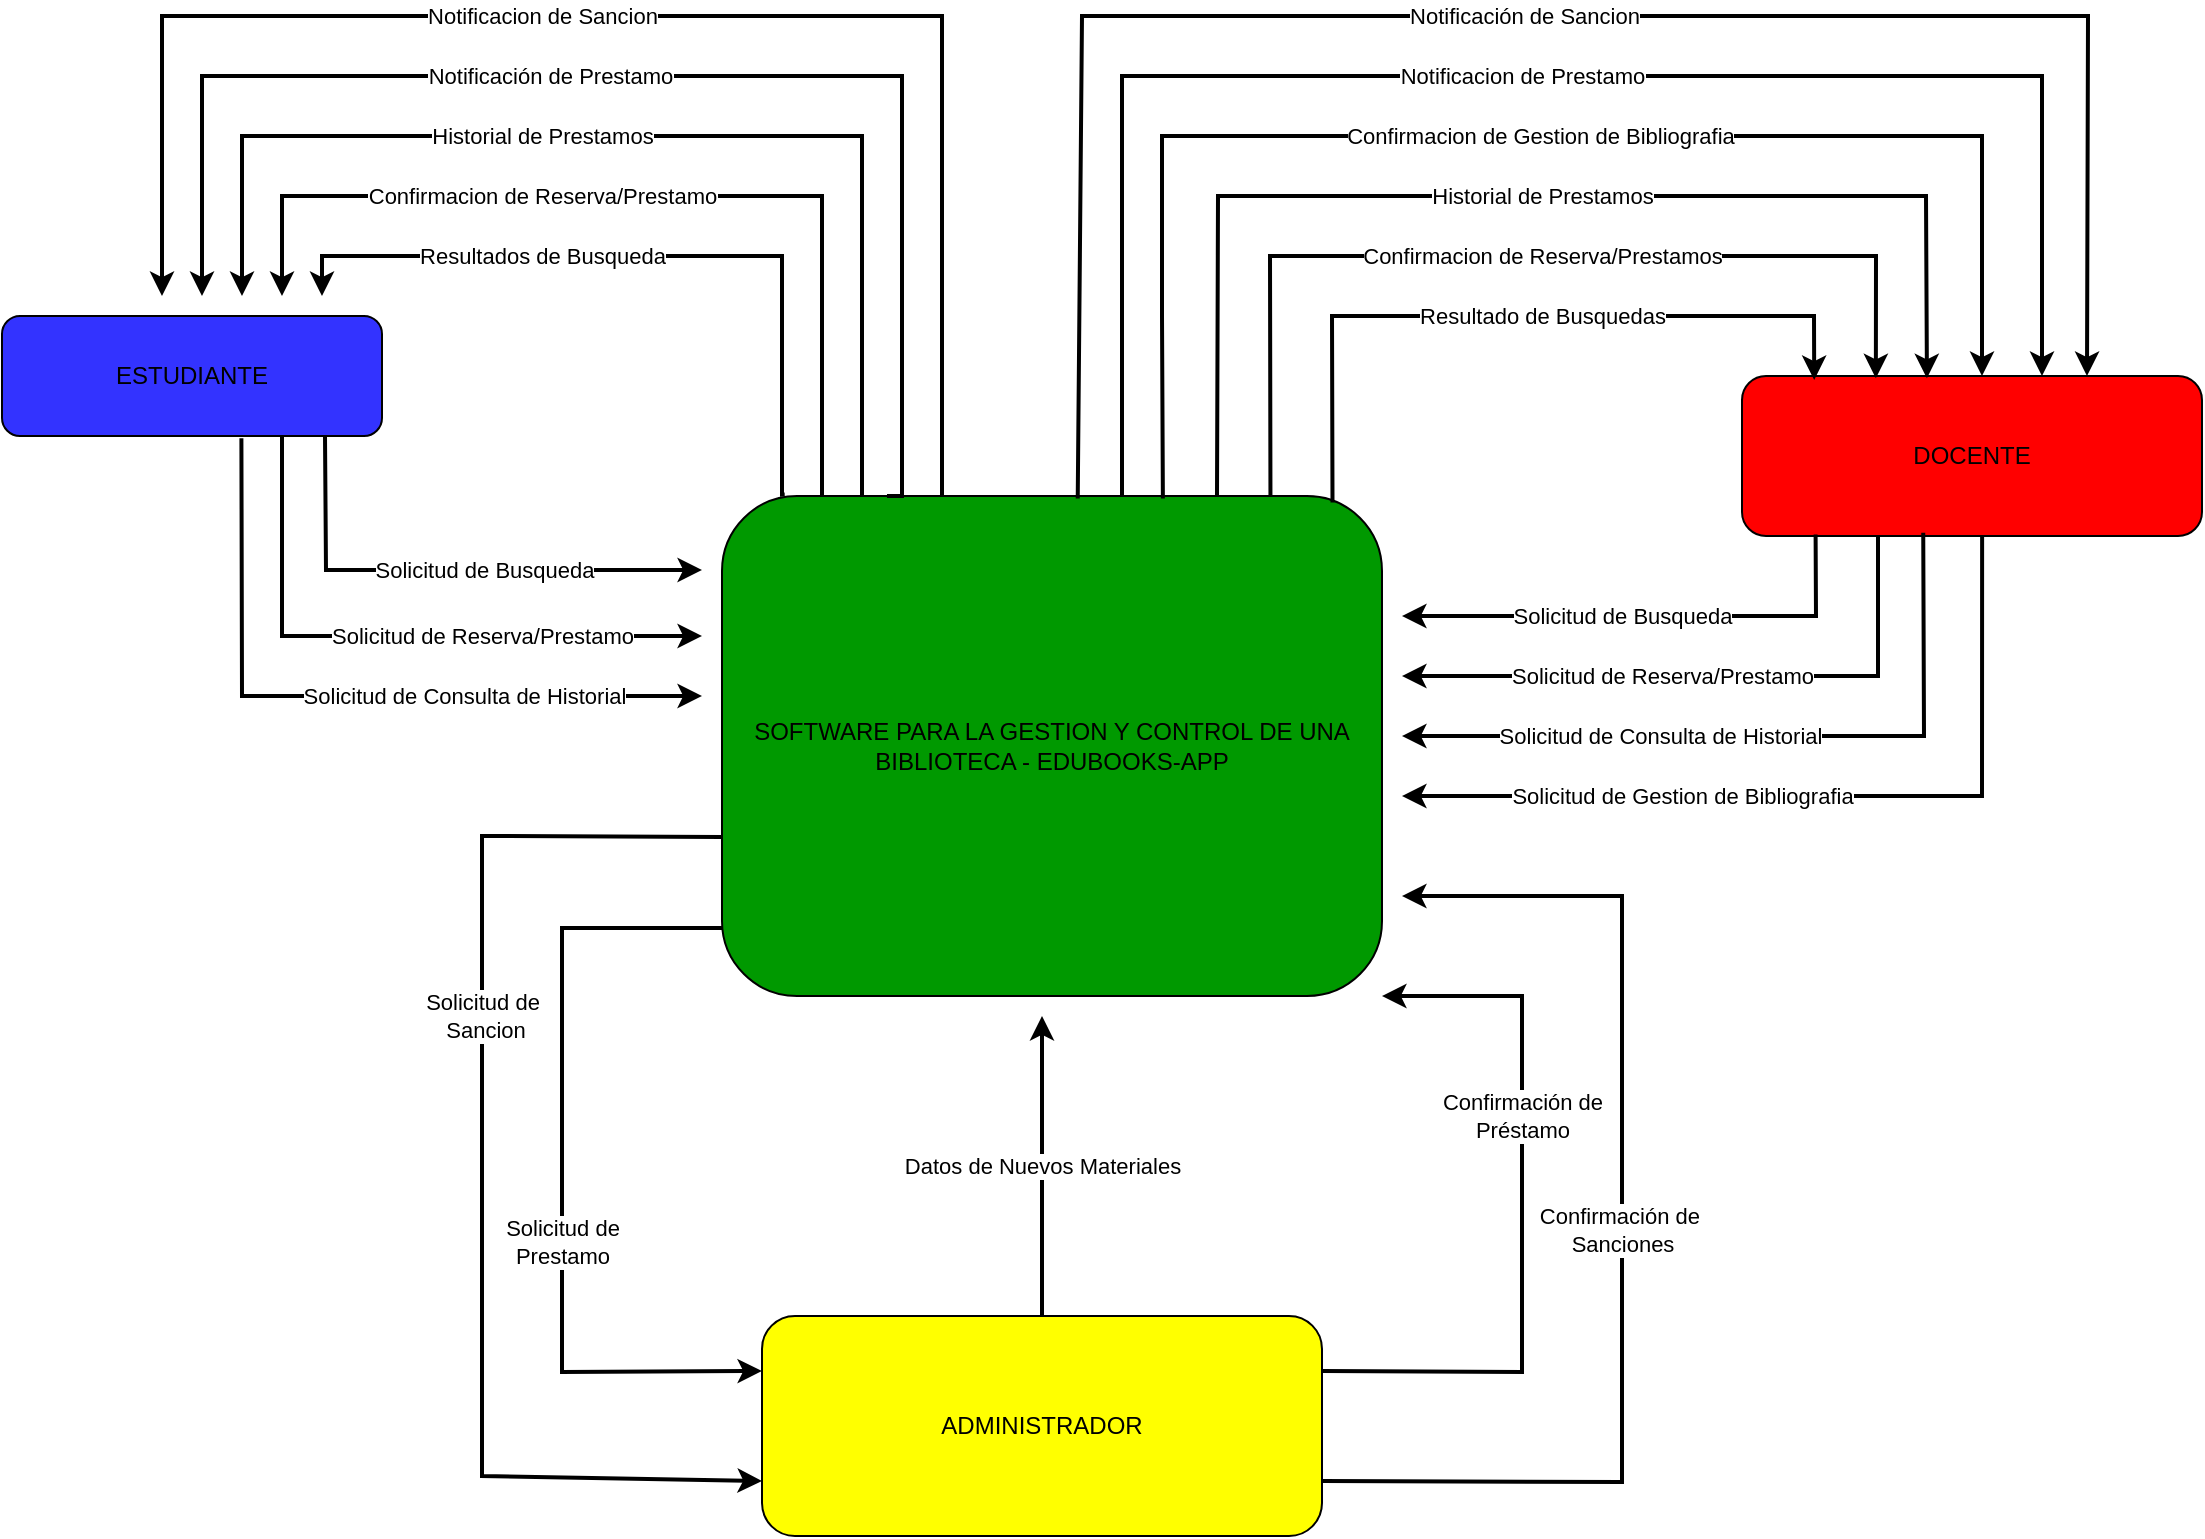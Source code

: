 <mxfile version="28.2.0">
  <diagram name="Página-1" id="y0MVLID2ItpNHWK4xFgC">
    <mxGraphModel dx="2323" dy="1923" grid="1" gridSize="10" guides="1" tooltips="1" connect="1" arrows="1" fold="1" page="1" pageScale="1" pageWidth="827" pageHeight="1169" math="0" shadow="0">
      <root>
        <mxCell id="0" />
        <mxCell id="1" parent="0" />
        <mxCell id="H-wBPA1DH3OwSb-tIPfw-1" value="&lt;font style=&quot;vertical-align: inherit;&quot; dir=&quot;auto&quot;&gt;&lt;font style=&quot;vertical-align: inherit;&quot; dir=&quot;auto&quot;&gt;SOFTWARE PARA LA GESTION Y CONTROL DE UNA BIBLIOTECA - EDUBOOKS-APP&lt;/font&gt;&lt;/font&gt;" style="rounded=1;whiteSpace=wrap;html=1;fillColor=#009900;" vertex="1" parent="1">
          <mxGeometry x="280" y="170" width="330" height="250" as="geometry" />
        </mxCell>
        <mxCell id="H-wBPA1DH3OwSb-tIPfw-3" value="&lt;font style=&quot;vertical-align: inherit;&quot; dir=&quot;auto&quot;&gt;&lt;font style=&quot;vertical-align: inherit;&quot; dir=&quot;auto&quot;&gt;ESTUDIANTE&lt;/font&gt;&lt;/font&gt;" style="rounded=1;whiteSpace=wrap;html=1;fillColor=#3333FF;" vertex="1" parent="1">
          <mxGeometry x="-80" y="80" width="190" height="60" as="geometry" />
        </mxCell>
        <mxCell id="H-wBPA1DH3OwSb-tIPfw-4" value="&lt;font style=&quot;vertical-align: inherit;&quot; dir=&quot;auto&quot;&gt;&lt;font style=&quot;vertical-align: inherit;&quot; dir=&quot;auto&quot;&gt;DOCENTE&lt;/font&gt;&lt;/font&gt;" style="rounded=1;whiteSpace=wrap;html=1;fillColor=#FF0000;" vertex="1" parent="1">
          <mxGeometry x="790" y="110" width="230" height="80" as="geometry" />
        </mxCell>
        <mxCell id="H-wBPA1DH3OwSb-tIPfw-5" value="&lt;font style=&quot;vertical-align: inherit;&quot; dir=&quot;auto&quot;&gt;&lt;font style=&quot;vertical-align: inherit;&quot; dir=&quot;auto&quot;&gt;ADMINISTRADOR&lt;/font&gt;&lt;/font&gt;" style="rounded=1;whiteSpace=wrap;html=1;fillColor=#FFFF00;" vertex="1" parent="1">
          <mxGeometry x="300" y="580" width="280" height="110" as="geometry" />
        </mxCell>
        <mxCell id="H-wBPA1DH3OwSb-tIPfw-6" value="" style="endArrow=classic;html=1;rounded=0;edgeStyle=orthogonalEdgeStyle;strokeWidth=2;" edge="1" parent="1">
          <mxGeometry relative="1" as="geometry">
            <mxPoint x="390" y="170" as="sourcePoint" />
            <mxPoint y="70" as="targetPoint" />
            <Array as="points">
              <mxPoint x="390" y="-70" />
              <mxPoint y="-70" />
              <mxPoint y="60" />
            </Array>
          </mxGeometry>
        </mxCell>
        <mxCell id="H-wBPA1DH3OwSb-tIPfw-7" value="&lt;font style=&quot;vertical-align: inherit;&quot; dir=&quot;auto&quot;&gt;&lt;font style=&quot;vertical-align: inherit;&quot; dir=&quot;auto&quot;&gt;Notificacion de Sancion&lt;/font&gt;&lt;/font&gt;" style="edgeLabel;resizable=0;html=1;;align=center;verticalAlign=middle;" connectable="0" vertex="1" parent="H-wBPA1DH3OwSb-tIPfw-6">
          <mxGeometry relative="1" as="geometry">
            <mxPoint x="-55" as="offset" />
          </mxGeometry>
        </mxCell>
        <mxCell id="H-wBPA1DH3OwSb-tIPfw-9" value="" style="endArrow=classic;html=1;rounded=0;edgeStyle=orthogonalEdgeStyle;exitX=0.25;exitY=0;exitDx=0;exitDy=0;strokeWidth=2;" edge="1" parent="1" source="H-wBPA1DH3OwSb-tIPfw-1">
          <mxGeometry relative="1" as="geometry">
            <mxPoint x="370" y="140" as="sourcePoint" />
            <mxPoint x="20" y="70" as="targetPoint" />
            <Array as="points">
              <mxPoint x="370" y="-40" />
              <mxPoint x="20" y="-40" />
            </Array>
          </mxGeometry>
        </mxCell>
        <mxCell id="H-wBPA1DH3OwSb-tIPfw-10" value="&lt;font style=&quot;vertical-align: inherit;&quot; dir=&quot;auto&quot;&gt;&lt;font style=&quot;vertical-align: inherit;&quot; dir=&quot;auto&quot;&gt;&lt;font style=&quot;vertical-align: inherit;&quot; dir=&quot;auto&quot;&gt;&lt;font style=&quot;vertical-align: inherit;&quot; dir=&quot;auto&quot;&gt;Notificación de Prestamo&lt;/font&gt;&lt;/font&gt;&lt;/font&gt;&lt;/font&gt;" style="edgeLabel;resizable=0;html=1;;align=center;verticalAlign=middle;" connectable="0" vertex="1" parent="H-wBPA1DH3OwSb-tIPfw-9">
          <mxGeometry relative="1" as="geometry">
            <mxPoint x="-55" as="offset" />
          </mxGeometry>
        </mxCell>
        <mxCell id="H-wBPA1DH3OwSb-tIPfw-12" value="" style="endArrow=classic;html=1;rounded=0;edgeStyle=orthogonalEdgeStyle;strokeWidth=2;" edge="1" parent="1">
          <mxGeometry relative="1" as="geometry">
            <mxPoint x="350" y="170" as="sourcePoint" />
            <mxPoint x="40" y="70" as="targetPoint" />
            <Array as="points">
              <mxPoint x="350" y="-10" />
              <mxPoint x="40" y="-10" />
              <mxPoint x="40" y="60" />
            </Array>
          </mxGeometry>
        </mxCell>
        <mxCell id="H-wBPA1DH3OwSb-tIPfw-13" value="&lt;font style=&quot;vertical-align: inherit;&quot; dir=&quot;auto&quot;&gt;&lt;font style=&quot;vertical-align: inherit;&quot; dir=&quot;auto&quot;&gt;Historial de Prestamos&lt;/font&gt;&lt;/font&gt;" style="edgeLabel;resizable=0;html=1;;align=center;verticalAlign=middle;" connectable="0" vertex="1" parent="H-wBPA1DH3OwSb-tIPfw-12">
          <mxGeometry relative="1" as="geometry">
            <mxPoint x="-55" as="offset" />
          </mxGeometry>
        </mxCell>
        <mxCell id="H-wBPA1DH3OwSb-tIPfw-14" value="" style="endArrow=classic;html=1;rounded=0;edgeStyle=orthogonalEdgeStyle;strokeWidth=2;" edge="1" parent="1">
          <mxGeometry relative="1" as="geometry">
            <mxPoint x="330" y="170" as="sourcePoint" />
            <mxPoint x="60" y="70" as="targetPoint" />
            <Array as="points">
              <mxPoint x="330" y="20" />
              <mxPoint x="60" y="20" />
            </Array>
          </mxGeometry>
        </mxCell>
        <mxCell id="H-wBPA1DH3OwSb-tIPfw-15" value="&lt;font style=&quot;vertical-align: inherit;&quot; dir=&quot;auto&quot;&gt;&lt;font style=&quot;vertical-align: inherit;&quot; dir=&quot;auto&quot;&gt;Confirmacion de Reserva/Prestamo&lt;/font&gt;&lt;/font&gt;" style="edgeLabel;resizable=0;html=1;;align=center;verticalAlign=middle;" connectable="0" vertex="1" parent="H-wBPA1DH3OwSb-tIPfw-14">
          <mxGeometry relative="1" as="geometry">
            <mxPoint x="-55" as="offset" />
          </mxGeometry>
        </mxCell>
        <mxCell id="H-wBPA1DH3OwSb-tIPfw-16" value="" style="endArrow=classic;html=1;rounded=0;edgeStyle=orthogonalEdgeStyle;exitX=0.095;exitY=-0.003;exitDx=0;exitDy=0;exitPerimeter=0;strokeWidth=2;" edge="1" parent="1" source="H-wBPA1DH3OwSb-tIPfw-1">
          <mxGeometry relative="1" as="geometry">
            <mxPoint x="310" y="200" as="sourcePoint" />
            <mxPoint x="80" y="70" as="targetPoint" />
            <Array as="points">
              <mxPoint x="310" y="169" />
              <mxPoint x="310" y="50" />
              <mxPoint x="80" y="50" />
            </Array>
          </mxGeometry>
        </mxCell>
        <mxCell id="H-wBPA1DH3OwSb-tIPfw-17" value="&lt;font style=&quot;vertical-align: inherit;&quot; dir=&quot;auto&quot;&gt;&lt;font style=&quot;vertical-align: inherit;&quot; dir=&quot;auto&quot;&gt;Resultados de Busqueda&lt;/font&gt;&lt;/font&gt;" style="edgeLabel;resizable=0;html=1;;align=center;verticalAlign=middle;" connectable="0" vertex="1" parent="H-wBPA1DH3OwSb-tIPfw-16">
          <mxGeometry relative="1" as="geometry">
            <mxPoint x="-55" as="offset" />
          </mxGeometry>
        </mxCell>
        <mxCell id="H-wBPA1DH3OwSb-tIPfw-18" value="" style="endArrow=classic;html=1;rounded=0;exitX=0.85;exitY=1.003;exitDx=0;exitDy=0;exitPerimeter=0;strokeWidth=2;" edge="1" parent="1" source="H-wBPA1DH3OwSb-tIPfw-3">
          <mxGeometry relative="1" as="geometry">
            <mxPoint x="30" y="210" as="sourcePoint" />
            <mxPoint x="270" y="207" as="targetPoint" />
            <Array as="points">
              <mxPoint x="82" y="207" />
            </Array>
          </mxGeometry>
        </mxCell>
        <mxCell id="H-wBPA1DH3OwSb-tIPfw-19" value="&lt;font style=&quot;vertical-align: inherit;&quot; dir=&quot;auto&quot;&gt;&lt;font style=&quot;vertical-align: inherit;&quot; dir=&quot;auto&quot;&gt;Solicitud de Busqueda&lt;/font&gt;&lt;/font&gt;" style="edgeLabel;resizable=0;html=1;;align=center;verticalAlign=middle;" connectable="0" vertex="1" parent="H-wBPA1DH3OwSb-tIPfw-18">
          <mxGeometry relative="1" as="geometry">
            <mxPoint x="18" as="offset" />
          </mxGeometry>
        </mxCell>
        <mxCell id="H-wBPA1DH3OwSb-tIPfw-20" value="" style="endArrow=classic;html=1;rounded=0;exitX=0.85;exitY=1.003;exitDx=0;exitDy=0;exitPerimeter=0;strokeWidth=2;" edge="1" parent="1">
          <mxGeometry relative="1" as="geometry">
            <mxPoint x="60" y="140" as="sourcePoint" />
            <mxPoint x="270" y="240" as="targetPoint" />
            <Array as="points">
              <mxPoint x="60" y="240" />
            </Array>
          </mxGeometry>
        </mxCell>
        <mxCell id="H-wBPA1DH3OwSb-tIPfw-21" value="&lt;font style=&quot;vertical-align: inherit;&quot; dir=&quot;auto&quot;&gt;&lt;font style=&quot;vertical-align: inherit;&quot; dir=&quot;auto&quot;&gt;Solicitud de Reserva/Prestamo&lt;/font&gt;&lt;/font&gt;" style="edgeLabel;resizable=0;html=1;;align=center;verticalAlign=middle;" connectable="0" vertex="1" parent="H-wBPA1DH3OwSb-tIPfw-20">
          <mxGeometry relative="1" as="geometry">
            <mxPoint x="45" as="offset" />
          </mxGeometry>
        </mxCell>
        <mxCell id="H-wBPA1DH3OwSb-tIPfw-22" value="" style="endArrow=classic;html=1;rounded=0;exitX=0.63;exitY=1.018;exitDx=0;exitDy=0;exitPerimeter=0;strokeWidth=2;" edge="1" parent="1" source="H-wBPA1DH3OwSb-tIPfw-3">
          <mxGeometry relative="1" as="geometry">
            <mxPoint x="40" y="150" as="sourcePoint" />
            <mxPoint x="270" y="270" as="targetPoint" />
            <Array as="points">
              <mxPoint x="40" y="270" />
            </Array>
          </mxGeometry>
        </mxCell>
        <mxCell id="H-wBPA1DH3OwSb-tIPfw-23" value="&lt;font style=&quot;vertical-align: inherit;&quot; dir=&quot;auto&quot;&gt;&lt;font style=&quot;vertical-align: inherit;&quot; dir=&quot;auto&quot;&gt;Solicitud de Consulta de Historial&lt;/font&gt;&lt;/font&gt;" style="edgeLabel;resizable=0;html=1;;align=center;verticalAlign=middle;" connectable="0" vertex="1" parent="H-wBPA1DH3OwSb-tIPfw-22">
          <mxGeometry relative="1" as="geometry">
            <mxPoint x="60" as="offset" />
          </mxGeometry>
        </mxCell>
        <mxCell id="H-wBPA1DH3OwSb-tIPfw-32" value="" style="endArrow=classic;html=1;rounded=0;exitX=0.539;exitY=0.005;exitDx=0;exitDy=0;exitPerimeter=0;entryX=0.75;entryY=0;entryDx=0;entryDy=0;strokeWidth=2;" edge="1" parent="1" source="H-wBPA1DH3OwSb-tIPfw-1" target="H-wBPA1DH3OwSb-tIPfw-4">
          <mxGeometry relative="1" as="geometry">
            <mxPoint x="550" y="110" as="sourcePoint" />
            <mxPoint x="940" y="80" as="targetPoint" />
            <Array as="points">
              <mxPoint x="460" y="-70" />
              <mxPoint x="963" y="-70" />
            </Array>
          </mxGeometry>
        </mxCell>
        <mxCell id="H-wBPA1DH3OwSb-tIPfw-33" value="&lt;font style=&quot;vertical-align: inherit;&quot; dir=&quot;auto&quot;&gt;&lt;font style=&quot;vertical-align: inherit;&quot; dir=&quot;auto&quot;&gt;&lt;font style=&quot;vertical-align: inherit;&quot; dir=&quot;auto&quot;&gt;&lt;font style=&quot;vertical-align: inherit;&quot; dir=&quot;auto&quot;&gt;Notificación de Sancion&lt;/font&gt;&lt;/font&gt;&lt;/font&gt;&lt;/font&gt;" style="edgeLabel;resizable=0;html=1;;align=center;verticalAlign=middle;" connectable="0" vertex="1" parent="H-wBPA1DH3OwSb-tIPfw-32">
          <mxGeometry relative="1" as="geometry" />
        </mxCell>
        <mxCell id="H-wBPA1DH3OwSb-tIPfw-34" value="" style="endArrow=classic;html=1;rounded=0;strokeWidth=2;" edge="1" parent="1">
          <mxGeometry relative="1" as="geometry">
            <mxPoint x="480" y="170" as="sourcePoint" />
            <mxPoint x="940" y="110" as="targetPoint" />
            <Array as="points">
              <mxPoint x="480" y="-40" />
              <mxPoint x="680" y="-40" />
              <mxPoint x="940" y="-40" />
            </Array>
          </mxGeometry>
        </mxCell>
        <mxCell id="H-wBPA1DH3OwSb-tIPfw-35" value="&lt;font style=&quot;vertical-align: inherit;&quot; dir=&quot;auto&quot;&gt;&lt;font style=&quot;vertical-align: inherit;&quot; dir=&quot;auto&quot;&gt;Notificacion de Prestamo&lt;/font&gt;&lt;/font&gt;" style="edgeLabel;resizable=0;html=1;;align=center;verticalAlign=middle;" connectable="0" vertex="1" parent="H-wBPA1DH3OwSb-tIPfw-34">
          <mxGeometry relative="1" as="geometry" />
        </mxCell>
        <mxCell id="H-wBPA1DH3OwSb-tIPfw-36" value="" style="endArrow=classic;html=1;rounded=0;exitX=0.668;exitY=0.005;exitDx=0;exitDy=0;exitPerimeter=0;strokeWidth=2;" edge="1" parent="1" source="H-wBPA1DH3OwSb-tIPfw-1">
          <mxGeometry relative="1" as="geometry">
            <mxPoint x="510" y="160" as="sourcePoint" />
            <mxPoint x="910" y="110" as="targetPoint" />
            <Array as="points">
              <mxPoint x="500" y="80" />
              <mxPoint x="500" y="-10" />
              <mxPoint x="650" y="-10" />
              <mxPoint x="910" y="-10" />
            </Array>
          </mxGeometry>
        </mxCell>
        <mxCell id="H-wBPA1DH3OwSb-tIPfw-37" value="&lt;font style=&quot;vertical-align: inherit;&quot; dir=&quot;auto&quot;&gt;&lt;font style=&quot;vertical-align: inherit;&quot; dir=&quot;auto&quot;&gt;Confirmacion de Gestion de Bibliografia&lt;/font&gt;&lt;/font&gt;" style="edgeLabel;resizable=0;html=1;;align=center;verticalAlign=middle;" connectable="0" vertex="1" parent="H-wBPA1DH3OwSb-tIPfw-36">
          <mxGeometry relative="1" as="geometry">
            <mxPoint x="15" as="offset" />
          </mxGeometry>
        </mxCell>
        <mxCell id="H-wBPA1DH3OwSb-tIPfw-38" value="" style="endArrow=classic;html=1;rounded=0;exitX=0.75;exitY=0;exitDx=0;exitDy=0;entryX=0.402;entryY=0.014;entryDx=0;entryDy=0;entryPerimeter=0;strokeWidth=2;" edge="1" parent="1" source="H-wBPA1DH3OwSb-tIPfw-1" target="H-wBPA1DH3OwSb-tIPfw-4">
          <mxGeometry relative="1" as="geometry">
            <mxPoint x="510" y="203" as="sourcePoint" />
            <mxPoint x="910" y="140" as="targetPoint" />
            <Array as="points">
              <mxPoint x="528" y="20" />
              <mxPoint x="650" y="20" />
              <mxPoint x="882" y="20" />
            </Array>
          </mxGeometry>
        </mxCell>
        <mxCell id="H-wBPA1DH3OwSb-tIPfw-39" value="&lt;font style=&quot;vertical-align: inherit;&quot; dir=&quot;auto&quot;&gt;&lt;font style=&quot;vertical-align: inherit;&quot; dir=&quot;auto&quot;&gt;Historial de Prestamos&lt;/font&gt;&lt;/font&gt;" style="edgeLabel;resizable=0;html=1;;align=center;verticalAlign=middle;" connectable="0" vertex="1" parent="H-wBPA1DH3OwSb-tIPfw-38">
          <mxGeometry relative="1" as="geometry">
            <mxPoint x="14" as="offset" />
          </mxGeometry>
        </mxCell>
        <mxCell id="H-wBPA1DH3OwSb-tIPfw-40" value="" style="endArrow=classic;html=1;rounded=0;exitX=0.831;exitY=0.001;exitDx=0;exitDy=0;entryX=0.291;entryY=0.014;entryDx=0;entryDy=0;entryPerimeter=0;exitPerimeter=0;strokeWidth=2;" edge="1" parent="1" source="H-wBPA1DH3OwSb-tIPfw-1" target="H-wBPA1DH3OwSb-tIPfw-4">
          <mxGeometry relative="1" as="geometry">
            <mxPoint x="530" y="200" as="sourcePoint" />
            <mxPoint x="884" y="141" as="targetPoint" />
            <Array as="points">
              <mxPoint x="554" y="50" />
              <mxPoint x="652" y="50" />
              <mxPoint x="857" y="50" />
            </Array>
          </mxGeometry>
        </mxCell>
        <mxCell id="H-wBPA1DH3OwSb-tIPfw-41" value="&lt;font style=&quot;vertical-align: inherit;&quot; dir=&quot;auto&quot;&gt;&lt;font style=&quot;vertical-align: inherit;&quot; dir=&quot;auto&quot;&gt;Confirmacion de Reserva/Prestamos&lt;/font&gt;&lt;/font&gt;" style="edgeLabel;resizable=0;html=1;;align=center;verticalAlign=middle;" connectable="0" vertex="1" parent="H-wBPA1DH3OwSb-tIPfw-40">
          <mxGeometry relative="1" as="geometry">
            <mxPoint x="14" as="offset" />
          </mxGeometry>
        </mxCell>
        <mxCell id="H-wBPA1DH3OwSb-tIPfw-42" value="" style="endArrow=classic;html=1;rounded=0;exitX=0.925;exitY=0.013;exitDx=0;exitDy=0;entryX=0.157;entryY=0.025;entryDx=0;entryDy=0;entryPerimeter=0;exitPerimeter=0;strokeWidth=2;" edge="1" parent="1" source="H-wBPA1DH3OwSb-tIPfw-1" target="H-wBPA1DH3OwSb-tIPfw-4">
          <mxGeometry relative="1" as="geometry">
            <mxPoint x="550" y="200" as="sourcePoint" />
            <mxPoint x="853" y="141" as="targetPoint" />
            <Array as="points">
              <mxPoint x="585" y="80" />
              <mxPoint x="648" y="80" />
              <mxPoint x="826" y="80" />
            </Array>
          </mxGeometry>
        </mxCell>
        <mxCell id="H-wBPA1DH3OwSb-tIPfw-43" value="&lt;font style=&quot;vertical-align: inherit;&quot; dir=&quot;auto&quot;&gt;&lt;font style=&quot;vertical-align: inherit;&quot; dir=&quot;auto&quot;&gt;Resultado de Busquedas&lt;/font&gt;&lt;/font&gt;" style="edgeLabel;resizable=0;html=1;;align=center;verticalAlign=middle;" connectable="0" vertex="1" parent="H-wBPA1DH3OwSb-tIPfw-42">
          <mxGeometry relative="1" as="geometry">
            <mxPoint x="15" as="offset" />
          </mxGeometry>
        </mxCell>
        <mxCell id="H-wBPA1DH3OwSb-tIPfw-44" value="" style="endArrow=classic;html=1;rounded=0;exitX=0.16;exitY=0.991;exitDx=0;exitDy=0;exitPerimeter=0;strokeWidth=2;" edge="1" parent="1" source="H-wBPA1DH3OwSb-tIPfw-4">
          <mxGeometry relative="1" as="geometry">
            <mxPoint x="820" y="190" as="sourcePoint" />
            <mxPoint x="620" y="230" as="targetPoint" />
            <Array as="points">
              <mxPoint x="827" y="230" />
            </Array>
          </mxGeometry>
        </mxCell>
        <mxCell id="H-wBPA1DH3OwSb-tIPfw-45" value="&lt;font style=&quot;vertical-align: inherit;&quot; dir=&quot;auto&quot;&gt;&lt;font style=&quot;vertical-align: inherit;&quot; dir=&quot;auto&quot;&gt;Solicitud de Busqueda&lt;/font&gt;&lt;/font&gt;" style="edgeLabel;resizable=0;html=1;;align=center;verticalAlign=middle;" connectable="0" vertex="1" parent="H-wBPA1DH3OwSb-tIPfw-44">
          <mxGeometry relative="1" as="geometry">
            <mxPoint x="-14" as="offset" />
          </mxGeometry>
        </mxCell>
        <mxCell id="H-wBPA1DH3OwSb-tIPfw-46" value="" style="endArrow=classic;html=1;rounded=0;strokeWidth=2;" edge="1" parent="1">
          <mxGeometry relative="1" as="geometry">
            <mxPoint x="858" y="190" as="sourcePoint" />
            <mxPoint x="620" y="260" as="targetPoint" />
            <Array as="points">
              <mxPoint x="858" y="260" />
              <mxPoint x="730" y="260" />
            </Array>
          </mxGeometry>
        </mxCell>
        <mxCell id="H-wBPA1DH3OwSb-tIPfw-47" value="&lt;font style=&quot;vertical-align: inherit;&quot; dir=&quot;auto&quot;&gt;&lt;font style=&quot;vertical-align: inherit;&quot; dir=&quot;auto&quot;&gt;Solicitud de Reserva/Prestamo&lt;/font&gt;&lt;/font&gt;" style="edgeLabel;resizable=0;html=1;;align=center;verticalAlign=middle;" connectable="0" vertex="1" parent="H-wBPA1DH3OwSb-tIPfw-46">
          <mxGeometry relative="1" as="geometry">
            <mxPoint x="-24" as="offset" />
          </mxGeometry>
        </mxCell>
        <mxCell id="H-wBPA1DH3OwSb-tIPfw-48" value="" style="endArrow=classic;html=1;rounded=0;exitX=0.394;exitY=0.98;exitDx=0;exitDy=0;exitPerimeter=0;strokeWidth=2;" edge="1" parent="1" source="H-wBPA1DH3OwSb-tIPfw-4">
          <mxGeometry relative="1" as="geometry">
            <mxPoint x="868" y="200" as="sourcePoint" />
            <mxPoint x="620" y="290" as="targetPoint" />
            <Array as="points">
              <mxPoint x="881" y="290" />
              <mxPoint x="740" y="290" />
            </Array>
          </mxGeometry>
        </mxCell>
        <mxCell id="H-wBPA1DH3OwSb-tIPfw-49" value="&lt;font style=&quot;vertical-align: inherit;&quot; dir=&quot;auto&quot;&gt;&lt;font style=&quot;vertical-align: inherit;&quot; dir=&quot;auto&quot;&gt;Solicitud de Consulta de Historial&lt;/font&gt;&lt;/font&gt;" style="edgeLabel;resizable=0;html=1;;align=center;verticalAlign=middle;" connectable="0" vertex="1" parent="H-wBPA1DH3OwSb-tIPfw-48">
          <mxGeometry relative="1" as="geometry">
            <mxPoint x="-52" as="offset" />
          </mxGeometry>
        </mxCell>
        <mxCell id="H-wBPA1DH3OwSb-tIPfw-50" value="" style="endArrow=classic;html=1;rounded=0;exitX=0.522;exitY=1;exitDx=0;exitDy=0;exitPerimeter=0;strokeWidth=2;" edge="1" parent="1" source="H-wBPA1DH3OwSb-tIPfw-4">
          <mxGeometry relative="1" as="geometry">
            <mxPoint x="905" y="190" as="sourcePoint" />
            <mxPoint x="620" y="320" as="targetPoint" />
            <Array as="points">
              <mxPoint x="910" y="320" />
            </Array>
          </mxGeometry>
        </mxCell>
        <mxCell id="H-wBPA1DH3OwSb-tIPfw-51" value="&lt;font style=&quot;vertical-align: inherit;&quot; dir=&quot;auto&quot;&gt;&lt;font style=&quot;vertical-align: inherit;&quot; dir=&quot;auto&quot;&gt;Solicitud de Gestion de Bibliografia&lt;/font&gt;&lt;/font&gt;" style="edgeLabel;resizable=0;html=1;;align=center;verticalAlign=middle;" connectable="0" vertex="1" parent="H-wBPA1DH3OwSb-tIPfw-50">
          <mxGeometry relative="1" as="geometry">
            <mxPoint x="-70" as="offset" />
          </mxGeometry>
        </mxCell>
        <mxCell id="H-wBPA1DH3OwSb-tIPfw-57" value="" style="endArrow=classic;html=1;rounded=0;entryX=0;entryY=0.75;entryDx=0;entryDy=0;exitX=0;exitY=0.682;exitDx=0;exitDy=0;exitPerimeter=0;strokeWidth=2;" edge="1" parent="1" source="H-wBPA1DH3OwSb-tIPfw-1" target="H-wBPA1DH3OwSb-tIPfw-5">
          <mxGeometry relative="1" as="geometry">
            <mxPoint x="550" y="390" as="sourcePoint" />
            <mxPoint x="650" y="390" as="targetPoint" />
            <Array as="points">
              <mxPoint x="160" y="340" />
              <mxPoint x="160" y="660" />
            </Array>
          </mxGeometry>
        </mxCell>
        <mxCell id="H-wBPA1DH3OwSb-tIPfw-58" value="&lt;font style=&quot;vertical-align: inherit;&quot; dir=&quot;auto&quot;&gt;&lt;font style=&quot;vertical-align: inherit;&quot; dir=&quot;auto&quot;&gt;&lt;font style=&quot;vertical-align: inherit;&quot; dir=&quot;auto&quot;&gt;&lt;font style=&quot;vertical-align: inherit;&quot; dir=&quot;auto&quot;&gt;&lt;font style=&quot;vertical-align: inherit;&quot; dir=&quot;auto&quot;&gt;&lt;font style=&quot;vertical-align: inherit;&quot; dir=&quot;auto&quot;&gt;&lt;font style=&quot;vertical-align: inherit;&quot; dir=&quot;auto&quot;&gt;&lt;font style=&quot;vertical-align: inherit;&quot; dir=&quot;auto&quot;&gt;Solicitud de&lt;/font&gt;&lt;/font&gt;&lt;/font&gt;&lt;/font&gt;&lt;/font&gt;&lt;/font&gt;&lt;/font&gt;&lt;/font&gt;&lt;div&gt;&lt;font style=&quot;vertical-align: inherit;&quot; dir=&quot;auto&quot;&gt;&lt;font style=&quot;vertical-align: inherit;&quot; dir=&quot;auto&quot;&gt;&lt;font style=&quot;vertical-align: inherit;&quot; dir=&quot;auto&quot;&gt;&lt;font style=&quot;vertical-align: inherit;&quot; dir=&quot;auto&quot;&gt;&lt;font style=&quot;vertical-align: inherit;&quot; dir=&quot;auto&quot;&gt;&lt;font style=&quot;vertical-align: inherit;&quot; dir=&quot;auto&quot;&gt;&amp;nbsp;Sancion&lt;/font&gt;&lt;/font&gt;&lt;/font&gt;&lt;/font&gt;&lt;/font&gt;&lt;/font&gt;&lt;/div&gt;" style="edgeLabel;resizable=0;html=1;;align=center;verticalAlign=middle;" connectable="0" vertex="1" parent="H-wBPA1DH3OwSb-tIPfw-57">
          <mxGeometry relative="1" as="geometry">
            <mxPoint y="-80" as="offset" />
          </mxGeometry>
        </mxCell>
        <mxCell id="H-wBPA1DH3OwSb-tIPfw-59" value="" style="endArrow=classic;html=1;rounded=0;entryX=0;entryY=0.25;entryDx=0;entryDy=0;exitX=0;exitY=0.864;exitDx=0;exitDy=0;exitPerimeter=0;strokeWidth=2;" edge="1" parent="1" source="H-wBPA1DH3OwSb-tIPfw-1" target="H-wBPA1DH3OwSb-tIPfw-5">
          <mxGeometry relative="1" as="geometry">
            <mxPoint x="290" y="330" as="sourcePoint" />
            <mxPoint x="310" y="630" as="targetPoint" />
            <Array as="points">
              <mxPoint x="200" y="386" />
              <mxPoint x="200" y="608" />
            </Array>
          </mxGeometry>
        </mxCell>
        <mxCell id="H-wBPA1DH3OwSb-tIPfw-60" value="&lt;font style=&quot;vertical-align: inherit;&quot; dir=&quot;auto&quot;&gt;&lt;font style=&quot;vertical-align: inherit;&quot; dir=&quot;auto&quot;&gt;Solicitud de&lt;/font&gt;&lt;/font&gt;&lt;div&gt;&lt;font style=&quot;vertical-align: inherit;&quot; dir=&quot;auto&quot;&gt;&lt;font style=&quot;vertical-align: inherit;&quot; dir=&quot;auto&quot;&gt;&lt;font style=&quot;vertical-align: inherit;&quot; dir=&quot;auto&quot;&gt;&lt;font style=&quot;vertical-align: inherit;&quot; dir=&quot;auto&quot;&gt;Prestamo&lt;/font&gt;&lt;/font&gt;&lt;/font&gt;&lt;/font&gt;&lt;/div&gt;" style="edgeLabel;resizable=0;html=1;;align=center;verticalAlign=middle;" connectable="0" vertex="1" parent="H-wBPA1DH3OwSb-tIPfw-59">
          <mxGeometry relative="1" as="geometry">
            <mxPoint y="36" as="offset" />
          </mxGeometry>
        </mxCell>
        <mxCell id="H-wBPA1DH3OwSb-tIPfw-61" value="" style="endArrow=classic;html=1;rounded=0;exitX=0.5;exitY=0;exitDx=0;exitDy=0;strokeWidth=2;" edge="1" parent="1" source="H-wBPA1DH3OwSb-tIPfw-5">
          <mxGeometry relative="1" as="geometry">
            <mxPoint x="440" y="570" as="sourcePoint" />
            <mxPoint x="440" y="430" as="targetPoint" />
          </mxGeometry>
        </mxCell>
        <mxCell id="H-wBPA1DH3OwSb-tIPfw-62" value="&lt;font style=&quot;vertical-align: inherit;&quot; dir=&quot;auto&quot;&gt;&lt;font style=&quot;vertical-align: inherit;&quot; dir=&quot;auto&quot;&gt;Datos de Nuevos Materiales&lt;/font&gt;&lt;/font&gt;" style="edgeLabel;resizable=0;html=1;;align=center;verticalAlign=middle;" connectable="0" vertex="1" parent="H-wBPA1DH3OwSb-tIPfw-61">
          <mxGeometry relative="1" as="geometry" />
        </mxCell>
        <mxCell id="H-wBPA1DH3OwSb-tIPfw-63" value="" style="endArrow=classic;html=1;rounded=0;exitX=1;exitY=0.25;exitDx=0;exitDy=0;entryX=1;entryY=1;entryDx=0;entryDy=0;strokeWidth=2;" edge="1" parent="1" source="H-wBPA1DH3OwSb-tIPfw-5" target="H-wBPA1DH3OwSb-tIPfw-1">
          <mxGeometry relative="1" as="geometry">
            <mxPoint x="528" y="587" as="sourcePoint" />
            <mxPoint x="630" y="400" as="targetPoint" />
            <Array as="points">
              <mxPoint x="680" y="608" />
              <mxPoint x="680" y="520" />
              <mxPoint x="680" y="420" />
              <mxPoint x="670" y="420" />
            </Array>
          </mxGeometry>
        </mxCell>
        <mxCell id="H-wBPA1DH3OwSb-tIPfw-64" value="&lt;font style=&quot;vertical-align: inherit;&quot; dir=&quot;auto&quot;&gt;&lt;font style=&quot;vertical-align: inherit;&quot; dir=&quot;auto&quot;&gt;&lt;font style=&quot;vertical-align: inherit;&quot; dir=&quot;auto&quot;&gt;&lt;font style=&quot;vertical-align: inherit;&quot; dir=&quot;auto&quot;&gt;&lt;font style=&quot;vertical-align: inherit;&quot; dir=&quot;auto&quot;&gt;&lt;font style=&quot;vertical-align: inherit;&quot; dir=&quot;auto&quot;&gt;Confirmación de&lt;/font&gt;&lt;/font&gt;&lt;/font&gt;&lt;/font&gt;&lt;/font&gt;&lt;/font&gt;&lt;div&gt;&lt;font style=&quot;vertical-align: inherit;&quot; dir=&quot;auto&quot;&gt;&lt;font style=&quot;vertical-align: inherit;&quot; dir=&quot;auto&quot;&gt;&lt;font style=&quot;vertical-align: inherit;&quot; dir=&quot;auto&quot;&gt;&lt;font style=&quot;vertical-align: inherit;&quot; dir=&quot;auto&quot;&gt;&lt;font style=&quot;vertical-align: inherit;&quot; dir=&quot;auto&quot;&gt;&lt;font style=&quot;vertical-align: inherit;&quot; dir=&quot;auto&quot;&gt;&lt;font style=&quot;vertical-align: inherit;&quot; dir=&quot;auto&quot;&gt;&lt;font style=&quot;vertical-align: inherit;&quot; dir=&quot;auto&quot;&gt;Préstamo&lt;/font&gt;&lt;/font&gt;&lt;/font&gt;&lt;/font&gt;&lt;/font&gt;&lt;/font&gt;&lt;/font&gt;&lt;/font&gt;&lt;/div&gt;" style="edgeLabel;resizable=0;html=1;;align=center;verticalAlign=middle;" connectable="0" vertex="1" parent="H-wBPA1DH3OwSb-tIPfw-63">
          <mxGeometry relative="1" as="geometry">
            <mxPoint y="-49" as="offset" />
          </mxGeometry>
        </mxCell>
        <mxCell id="H-wBPA1DH3OwSb-tIPfw-65" value="" style="endArrow=classic;html=1;rounded=0;exitX=1;exitY=0.75;exitDx=0;exitDy=0;strokeWidth=2;" edge="1" parent="1" source="H-wBPA1DH3OwSb-tIPfw-5">
          <mxGeometry relative="1" as="geometry">
            <mxPoint x="590" y="618" as="sourcePoint" />
            <mxPoint x="620" y="370" as="targetPoint" />
            <Array as="points">
              <mxPoint x="730" y="663" />
              <mxPoint x="730" y="530" />
              <mxPoint x="730" y="370" />
              <mxPoint x="680" y="370" />
            </Array>
          </mxGeometry>
        </mxCell>
        <mxCell id="H-wBPA1DH3OwSb-tIPfw-66" value="&lt;font style=&quot;vertical-align: inherit;&quot; dir=&quot;auto&quot;&gt;&lt;font style=&quot;vertical-align: inherit;&quot; dir=&quot;auto&quot;&gt;&lt;font style=&quot;vertical-align: inherit;&quot; dir=&quot;auto&quot;&gt;&lt;font style=&quot;vertical-align: inherit;&quot; dir=&quot;auto&quot;&gt;&lt;font style=&quot;vertical-align: inherit;&quot; dir=&quot;auto&quot;&gt;&lt;font style=&quot;vertical-align: inherit;&quot; dir=&quot;auto&quot;&gt;&lt;font style=&quot;vertical-align: inherit;&quot; dir=&quot;auto&quot;&gt;&lt;font style=&quot;vertical-align: inherit;&quot; dir=&quot;auto&quot;&gt;Confirmación de&amp;nbsp;&lt;/font&gt;&lt;/font&gt;&lt;/font&gt;&lt;/font&gt;&lt;/font&gt;&lt;/font&gt;&lt;/font&gt;&lt;/font&gt;&lt;div&gt;&lt;font style=&quot;vertical-align: inherit;&quot; dir=&quot;auto&quot;&gt;&lt;font style=&quot;vertical-align: inherit;&quot; dir=&quot;auto&quot;&gt;&lt;font style=&quot;vertical-align: inherit;&quot; dir=&quot;auto&quot;&gt;&lt;font style=&quot;vertical-align: inherit;&quot; dir=&quot;auto&quot;&gt;&lt;font style=&quot;vertical-align: inherit;&quot; dir=&quot;auto&quot;&gt;&lt;font style=&quot;vertical-align: inherit;&quot; dir=&quot;auto&quot;&gt;Sanciones&lt;/font&gt;&lt;/font&gt;&lt;/font&gt;&lt;/font&gt;&lt;/font&gt;&lt;/font&gt;&lt;/div&gt;" style="edgeLabel;resizable=0;html=1;;align=center;verticalAlign=middle;" connectable="0" vertex="1" parent="H-wBPA1DH3OwSb-tIPfw-65">
          <mxGeometry relative="1" as="geometry" />
        </mxCell>
      </root>
    </mxGraphModel>
  </diagram>
</mxfile>
